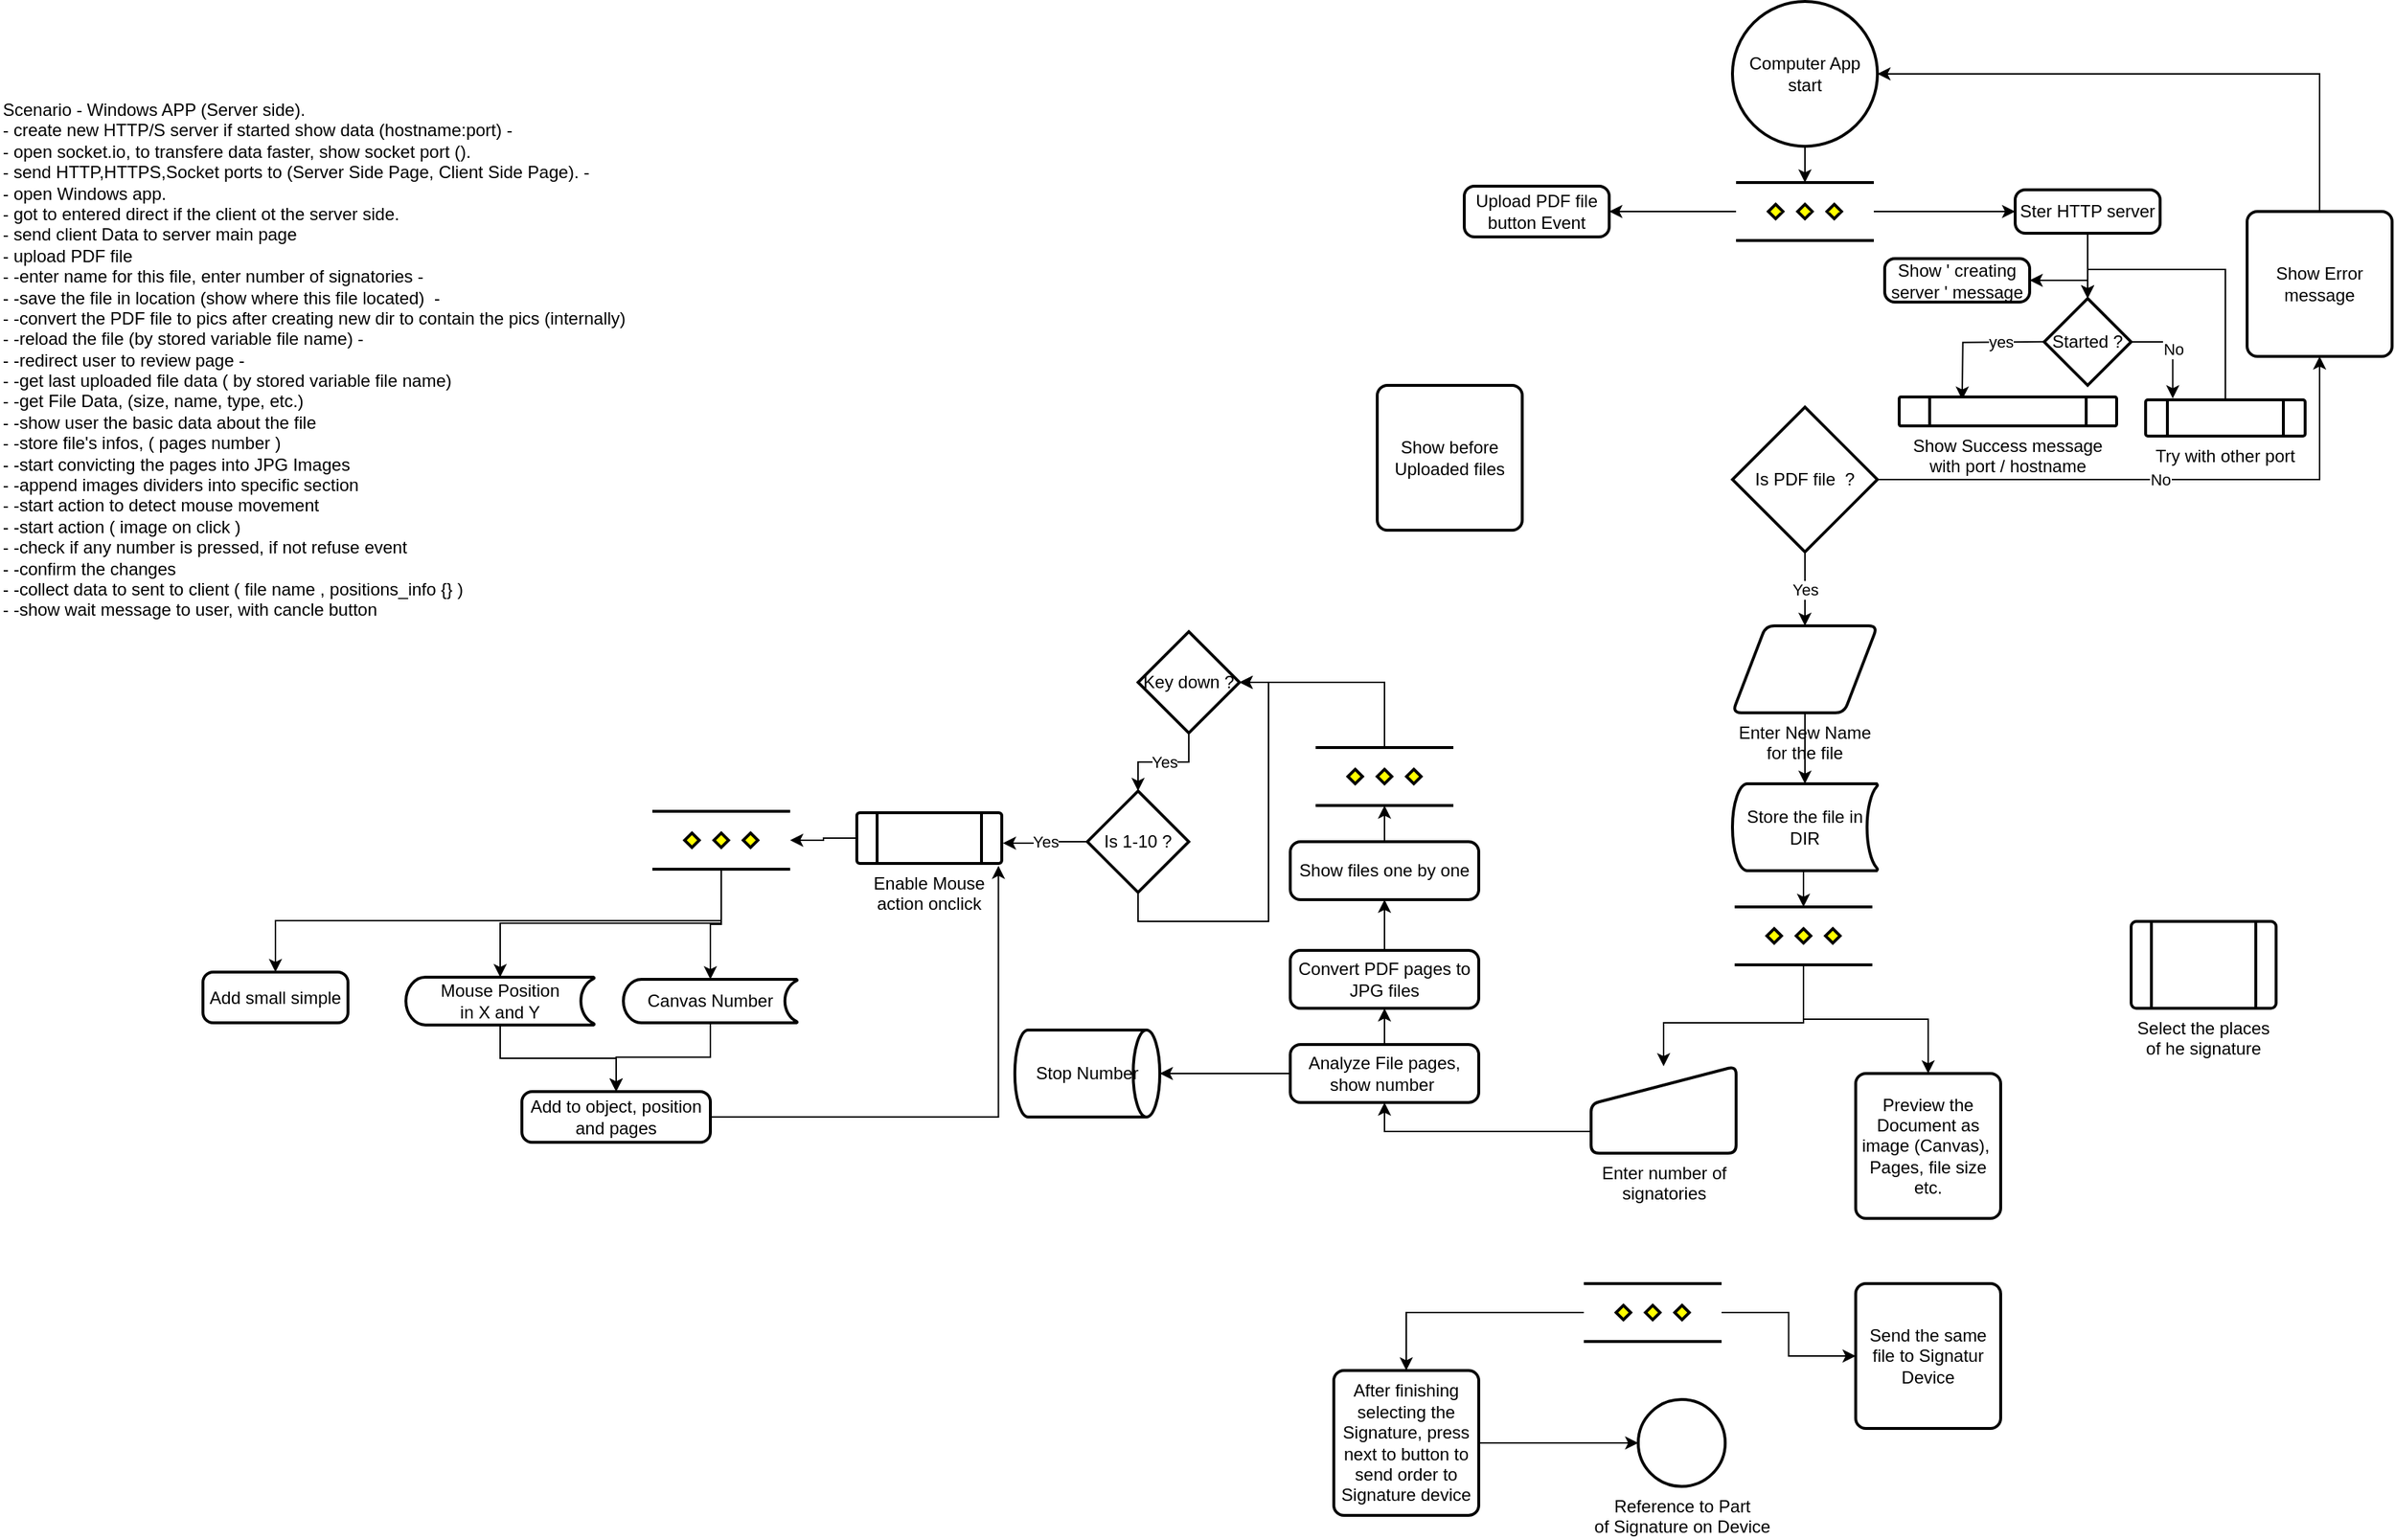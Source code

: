 <mxfile version="10.6.9" type="device"><diagram id="JVR2jsk74uWqhzuo1VGP" name="main structure"><mxGraphModel dx="1514" dy="404" grid="1" gridSize="10" guides="1" tooltips="1" connect="1" arrows="1" fold="1" page="1" pageScale="1" pageWidth="850" pageHeight="1100" math="0" shadow="0"><root><mxCell id="0"/><mxCell id="1" parent="0"/><mxCell id="dc0KT58vRAP0CWqqlz5X-5" style="edgeStyle=orthogonalEdgeStyle;rounded=0;orthogonalLoop=1;jettySize=auto;html=1;exitX=0.5;exitY=1;exitDx=0;exitDy=0;exitPerimeter=0;entryX=0.5;entryY=0;entryDx=0;entryDy=0;entryPerimeter=0;" parent="1" source="LxwedsMlHX6qz1Ez6sqK-1" target="dc0KT58vRAP0CWqqlz5X-1" edge="1"><mxGeometry relative="1" as="geometry"/></mxCell><mxCell id="LxwedsMlHX6qz1Ez6sqK-1" value="Computer App start" style="strokeWidth=2;html=1;shape=mxgraph.flowchart.start_2;whiteSpace=wrap;" parent="1" vertex="1"><mxGeometry x="365" y="15" width="100" height="100" as="geometry"/></mxCell><mxCell id="LxwedsMlHX6qz1Ez6sqK-2" value="Upload PDF file button Event" style="rounded=1;whiteSpace=wrap;html=1;absoluteArcSize=1;arcSize=14;strokeWidth=2;" parent="1" vertex="1"><mxGeometry x="180" y="142.5" width="100" height="35" as="geometry"/></mxCell><mxCell id="LxwedsMlHX6qz1Ez6sqK-6" value="No" style="edgeStyle=orthogonalEdgeStyle;rounded=0;orthogonalLoop=1;jettySize=auto;html=1;exitX=1;exitY=0.5;exitDx=0;exitDy=0;exitPerimeter=0;" parent="1" source="LxwedsMlHX6qz1Ez6sqK-4" target="LxwedsMlHX6qz1Ez6sqK-8" edge="1"><mxGeometry relative="1" as="geometry"><mxPoint x="620" y="245" as="targetPoint"/></mxGeometry></mxCell><mxCell id="LxwedsMlHX6qz1Ez6sqK-11" value="Yes" style="edgeStyle=orthogonalEdgeStyle;rounded=0;orthogonalLoop=1;jettySize=auto;html=1;exitX=0.5;exitY=1;exitDx=0;exitDy=0;exitPerimeter=0;entryX=0.5;entryY=0;entryDx=0;entryDy=0;" parent="1" source="LxwedsMlHX6qz1Ez6sqK-4" target="LxwedsMlHX6qz1Ez6sqK-17" edge="1"><mxGeometry relative="1" as="geometry"><mxPoint x="415" y="454.857" as="targetPoint"/></mxGeometry></mxCell><mxCell id="LxwedsMlHX6qz1Ez6sqK-4" value="Is PDF file&amp;nbsp; ?" style="strokeWidth=2;html=1;shape=mxgraph.flowchart.decision;whiteSpace=wrap;" parent="1" vertex="1"><mxGeometry x="365" y="295" width="100" height="100" as="geometry"/></mxCell><mxCell id="LxwedsMlHX6qz1Ez6sqK-9" style="edgeStyle=orthogonalEdgeStyle;rounded=0;orthogonalLoop=1;jettySize=auto;html=1;exitX=0.5;exitY=0;exitDx=0;exitDy=0;entryX=1;entryY=0.5;entryDx=0;entryDy=0;entryPerimeter=0;" parent="1" source="LxwedsMlHX6qz1Ez6sqK-8" target="LxwedsMlHX6qz1Ez6sqK-1" edge="1"><mxGeometry relative="1" as="geometry"/></mxCell><mxCell id="LxwedsMlHX6qz1Ez6sqK-8" value="Show Error message" style="rounded=1;whiteSpace=wrap;html=1;absoluteArcSize=1;arcSize=14;strokeWidth=2;" parent="1" vertex="1"><mxGeometry x="720" y="160" width="100" height="100" as="geometry"/></mxCell><mxCell id="GC7Fx4a9_v8bldlsSGD6-4" style="edgeStyle=orthogonalEdgeStyle;rounded=0;orthogonalLoop=1;jettySize=auto;html=1;exitX=0.5;exitY=1;exitDx=0;exitDy=0;exitPerimeter=0;entryX=0.5;entryY=0;entryDx=0;entryDy=0;entryPerimeter=0;" parent="1" source="LxwedsMlHX6qz1Ez6sqK-16" target="GC7Fx4a9_v8bldlsSGD6-3" edge="1"><mxGeometry relative="1" as="geometry"/></mxCell><mxCell id="LxwedsMlHX6qz1Ez6sqK-16" value="&lt;span&gt;Store the file in DIR&lt;/span&gt;" style="strokeWidth=2;html=1;shape=mxgraph.flowchart.stored_data;whiteSpace=wrap;" parent="1" vertex="1"><mxGeometry x="365.0" y="555" width="100" height="60" as="geometry"/></mxCell><mxCell id="LxwedsMlHX6qz1Ez6sqK-19" style="edgeStyle=orthogonalEdgeStyle;rounded=0;orthogonalLoop=1;jettySize=auto;html=1;exitX=0.5;exitY=1;exitDx=0;exitDy=0;entryX=0.5;entryY=0;entryDx=0;entryDy=0;entryPerimeter=0;" parent="1" source="LxwedsMlHX6qz1Ez6sqK-17" target="LxwedsMlHX6qz1Ez6sqK-16" edge="1"><mxGeometry relative="1" as="geometry"/></mxCell><mxCell id="LxwedsMlHX6qz1Ez6sqK-17" value="&lt;span&gt;Enter New Name for the file&lt;/span&gt;" style="verticalLabelPosition=bottom;verticalAlign=top;html=1;strokeWidth=2;shape=parallelogram;perimeter=parallelogramPerimeter;whiteSpace=wrap;rounded=1;arcSize=12;size=0.23;" parent="1" vertex="1"><mxGeometry x="365" y="446" width="100" height="60" as="geometry"/></mxCell><mxCell id="LxwedsMlHX6qz1Ez6sqK-20" value="Preview the Document as image (Canvas),&amp;nbsp;&lt;br&gt;Pages, file size etc.&lt;br&gt;" style="rounded=1;whiteSpace=wrap;html=1;absoluteArcSize=1;arcSize=14;strokeWidth=2;" parent="1" vertex="1"><mxGeometry x="450" y="755" width="100" height="100" as="geometry"/></mxCell><mxCell id="GC7Fx4a9_v8bldlsSGD6-8" style="edgeStyle=orthogonalEdgeStyle;rounded=0;orthogonalLoop=1;jettySize=auto;html=1;exitX=0;exitY=0.5;exitDx=0;exitDy=0;entryX=0.5;entryY=0;entryDx=0;entryDy=0;exitPerimeter=0;" parent="1" source="TE8Q5jDvM3CQbogES86k-1" target="GC7Fx4a9_v8bldlsSGD6-7" edge="1"><mxGeometry relative="1" as="geometry"/></mxCell><mxCell id="GC7Fx4a9_v8bldlsSGD6-5" style="edgeStyle=orthogonalEdgeStyle;rounded=0;orthogonalLoop=1;jettySize=auto;html=1;exitX=0.5;exitY=1;exitDx=0;exitDy=0;exitPerimeter=0;entryX=0.5;entryY=0;entryDx=0;entryDy=0;" parent="1" source="GC7Fx4a9_v8bldlsSGD6-3" target="LxwedsMlHX6qz1Ez6sqK-20" edge="1"><mxGeometry relative="1" as="geometry"/></mxCell><mxCell id="dc0KT58vRAP0CWqqlz5X-27" style="edgeStyle=orthogonalEdgeStyle;rounded=0;orthogonalLoop=1;jettySize=auto;html=1;exitX=0.5;exitY=1;exitDx=0;exitDy=0;exitPerimeter=0;entryX=0.5;entryY=0;entryDx=0;entryDy=0;" parent="1" source="GC7Fx4a9_v8bldlsSGD6-3" target="dc0KT58vRAP0CWqqlz5X-26" edge="1"><mxGeometry relative="1" as="geometry"><Array as="points"><mxPoint x="414" y="720"/><mxPoint x="317" y="720"/></Array></mxGeometry></mxCell><mxCell id="GC7Fx4a9_v8bldlsSGD6-3" value="" style="verticalLabelPosition=bottom;verticalAlign=top;html=1;strokeWidth=2;shape=mxgraph.flowchart.parallel_mode;pointerEvents=1" parent="1" vertex="1"><mxGeometry x="366.5" y="640" width="95" height="40" as="geometry"/></mxCell><mxCell id="TE8Q5jDvM3CQbogES86k-5" style="edgeStyle=orthogonalEdgeStyle;rounded=0;orthogonalLoop=1;jettySize=auto;html=1;exitX=1;exitY=0.5;exitDx=0;exitDy=0;entryX=0;entryY=0.5;entryDx=0;entryDy=0;entryPerimeter=0;" parent="1" source="GC7Fx4a9_v8bldlsSGD6-7" target="GC7Fx4a9_v8bldlsSGD6-9" edge="1"><mxGeometry relative="1" as="geometry"/></mxCell><mxCell id="GC7Fx4a9_v8bldlsSGD6-7" value="After finishing selecting the Signature, press next to button to send order to Signature device" style="rounded=1;whiteSpace=wrap;html=1;absoluteArcSize=1;arcSize=14;strokeWidth=2;" parent="1" vertex="1"><mxGeometry x="90" y="960" width="100" height="100" as="geometry"/></mxCell><mxCell id="GC7Fx4a9_v8bldlsSGD6-9" value="Reference to Part&lt;br&gt;of Signature on Device&lt;br&gt;" style="verticalLabelPosition=bottom;verticalAlign=top;html=1;strokeWidth=2;shape=mxgraph.flowchart.on-page_reference;" parent="1" vertex="1"><mxGeometry x="300" y="980" width="60" height="60" as="geometry"/></mxCell><mxCell id="GC7Fx4a9_v8bldlsSGD6-11" value="Show before Uploaded files" style="rounded=1;whiteSpace=wrap;html=1;absoluteArcSize=1;arcSize=14;strokeWidth=2;" parent="1" vertex="1"><mxGeometry x="120" y="280" width="100" height="100" as="geometry"/></mxCell><mxCell id="TE8Q5jDvM3CQbogES86k-4" style="edgeStyle=orthogonalEdgeStyle;rounded=0;orthogonalLoop=1;jettySize=auto;html=1;exitX=1;exitY=0.5;exitDx=0;exitDy=0;exitPerimeter=0;entryX=0;entryY=0.5;entryDx=0;entryDy=0;" parent="1" source="TE8Q5jDvM3CQbogES86k-1" target="TE8Q5jDvM3CQbogES86k-3" edge="1"><mxGeometry relative="1" as="geometry"/></mxCell><mxCell id="TE8Q5jDvM3CQbogES86k-1" value="" style="verticalLabelPosition=bottom;verticalAlign=top;html=1;strokeWidth=2;shape=mxgraph.flowchart.parallel_mode;pointerEvents=1" parent="1" vertex="1"><mxGeometry x="262.5" y="900" width="95" height="40" as="geometry"/></mxCell><mxCell id="TE8Q5jDvM3CQbogES86k-3" value="Send the same file to Signatur Device" style="rounded=1;whiteSpace=wrap;html=1;absoluteArcSize=1;arcSize=14;strokeWidth=2;" parent="1" vertex="1"><mxGeometry x="450" y="900" width="100" height="100" as="geometry"/></mxCell><mxCell id="dc0KT58vRAP0CWqqlz5X-7" style="edgeStyle=orthogonalEdgeStyle;rounded=0;orthogonalLoop=1;jettySize=auto;html=1;exitX=1;exitY=0.5;exitDx=0;exitDy=0;exitPerimeter=0;entryX=0;entryY=0.5;entryDx=0;entryDy=0;" parent="1" source="dc0KT58vRAP0CWqqlz5X-1" target="dc0KT58vRAP0CWqqlz5X-2" edge="1"><mxGeometry relative="1" as="geometry"/></mxCell><mxCell id="dc0KT58vRAP0CWqqlz5X-9" style="edgeStyle=orthogonalEdgeStyle;rounded=0;orthogonalLoop=1;jettySize=auto;html=1;exitX=0;exitY=0.5;exitDx=0;exitDy=0;exitPerimeter=0;entryX=1;entryY=0.5;entryDx=0;entryDy=0;" parent="1" source="dc0KT58vRAP0CWqqlz5X-1" target="LxwedsMlHX6qz1Ez6sqK-2" edge="1"><mxGeometry relative="1" as="geometry"/></mxCell><mxCell id="dc0KT58vRAP0CWqqlz5X-1" value="" style="verticalLabelPosition=bottom;verticalAlign=top;html=1;strokeWidth=2;shape=mxgraph.flowchart.parallel_mode;pointerEvents=1" parent="1" vertex="1"><mxGeometry x="367.5" y="140" width="95" height="40" as="geometry"/></mxCell><mxCell id="dc0KT58vRAP0CWqqlz5X-8" style="edgeStyle=orthogonalEdgeStyle;rounded=0;orthogonalLoop=1;jettySize=auto;html=1;exitX=0.5;exitY=1;exitDx=0;exitDy=0;" parent="1" source="dc0KT58vRAP0CWqqlz5X-2" target="dc0KT58vRAP0CWqqlz5X-6" edge="1"><mxGeometry relative="1" as="geometry"/></mxCell><mxCell id="dc0KT58vRAP0CWqqlz5X-20" style="edgeStyle=orthogonalEdgeStyle;rounded=0;orthogonalLoop=1;jettySize=auto;html=1;exitX=0.5;exitY=1;exitDx=0;exitDy=0;entryX=1;entryY=0.5;entryDx=0;entryDy=0;" parent="1" source="dc0KT58vRAP0CWqqlz5X-2" target="dc0KT58vRAP0CWqqlz5X-18" edge="1"><mxGeometry relative="1" as="geometry"/></mxCell><mxCell id="dc0KT58vRAP0CWqqlz5X-2" value="Ster HTTP server" style="rounded=1;whiteSpace=wrap;html=1;absoluteArcSize=1;arcSize=14;strokeWidth=2;" parent="1" vertex="1"><mxGeometry x="560" y="145" width="100" height="30" as="geometry"/></mxCell><mxCell id="dc0KT58vRAP0CWqqlz5X-11" value="No" style="edgeStyle=orthogonalEdgeStyle;rounded=0;orthogonalLoop=1;jettySize=auto;html=1;exitX=1;exitY=0.5;exitDx=0;exitDy=0;exitPerimeter=0;entryX=0.17;entryY=-0.04;entryDx=0;entryDy=0;entryPerimeter=0;" parent="1" source="dc0KT58vRAP0CWqqlz5X-6" target="dc0KT58vRAP0CWqqlz5X-10" edge="1"><mxGeometry relative="1" as="geometry"/></mxCell><mxCell id="dc0KT58vRAP0CWqqlz5X-17" value="yes" style="edgeStyle=orthogonalEdgeStyle;rounded=0;orthogonalLoop=1;jettySize=auto;html=1;exitX=0;exitY=0.5;exitDx=0;exitDy=0;exitPerimeter=0;entryX=0.5;entryY=0;entryDx=0;entryDy=0;" parent="1" edge="1"><mxGeometry x="-0.362" relative="1" as="geometry"><mxPoint x="581.143" y="249.857" as="sourcePoint"/><mxPoint x="523.429" y="289.857" as="targetPoint"/><mxPoint as="offset"/></mxGeometry></mxCell><mxCell id="dc0KT58vRAP0CWqqlz5X-6" value="Started ?" style="strokeWidth=2;html=1;shape=mxgraph.flowchart.decision;whiteSpace=wrap;" parent="1" vertex="1"><mxGeometry x="580" y="220" width="60" height="60" as="geometry"/></mxCell><mxCell id="dc0KT58vRAP0CWqqlz5X-13" style="edgeStyle=orthogonalEdgeStyle;rounded=0;orthogonalLoop=1;jettySize=auto;html=1;exitX=0.5;exitY=0;exitDx=0;exitDy=0;entryX=0.5;entryY=0;entryDx=0;entryDy=0;entryPerimeter=0;" parent="1" source="dc0KT58vRAP0CWqqlz5X-10" target="dc0KT58vRAP0CWqqlz5X-6" edge="1"><mxGeometry relative="1" as="geometry"/></mxCell><mxCell id="dc0KT58vRAP0CWqqlz5X-10" value="Try with other port" style="verticalLabelPosition=bottom;verticalAlign=top;html=1;strokeWidth=2;shape=process;whiteSpace=wrap;rounded=1;size=0.14;arcSize=6;" parent="1" vertex="1"><mxGeometry x="650" y="290" width="110" height="25" as="geometry"/></mxCell><mxCell id="dc0KT58vRAP0CWqqlz5X-14" value="Show Success message with port / hostname" style="verticalLabelPosition=bottom;verticalAlign=top;html=1;strokeWidth=2;shape=process;whiteSpace=wrap;rounded=1;size=0.14;arcSize=6;" parent="1" vertex="1"><mxGeometry x="480" y="288" width="150" height="20" as="geometry"/></mxCell><mxCell id="dc0KT58vRAP0CWqqlz5X-18" value="Show ' creating server ' message" style="rounded=1;whiteSpace=wrap;html=1;absoluteArcSize=1;arcSize=14;strokeWidth=2;" parent="1" vertex="1"><mxGeometry x="470" y="192.5" width="100" height="30" as="geometry"/></mxCell><mxCell id="dc0KT58vRAP0CWqqlz5X-21" value="&lt;span&gt;Select the places of he signature&lt;/span&gt;" style="verticalLabelPosition=bottom;verticalAlign=top;html=1;strokeWidth=2;shape=process;whiteSpace=wrap;rounded=1;size=0.14;arcSize=6;" parent="1" vertex="1"><mxGeometry x="640" y="650" width="100" height="60" as="geometry"/></mxCell><mxCell id="dc0KT58vRAP0CWqqlz5X-34" style="edgeStyle=orthogonalEdgeStyle;rounded=0;orthogonalLoop=1;jettySize=auto;html=1;exitX=0;exitY=0.75;exitDx=0;exitDy=0;entryX=0.5;entryY=1;entryDx=0;entryDy=0;" parent="1" source="dc0KT58vRAP0CWqqlz5X-26" target="dc0KT58vRAP0CWqqlz5X-32" edge="1"><mxGeometry relative="1" as="geometry"/></mxCell><mxCell id="dc0KT58vRAP0CWqqlz5X-26" value="Enter number of signatories" style="verticalLabelPosition=bottom;verticalAlign=top;html=1;strokeWidth=2;shape=manualInput;whiteSpace=wrap;rounded=1;size=26;arcSize=11;" parent="1" vertex="1"><mxGeometry x="267.5" y="750" width="100" height="60" as="geometry"/></mxCell><mxCell id="dc0KT58vRAP0CWqqlz5X-42" style="edgeStyle=orthogonalEdgeStyle;rounded=0;orthogonalLoop=1;jettySize=auto;html=1;exitX=0.5;exitY=0;exitDx=0;exitDy=0;entryX=0.5;entryY=1;entryDx=0;entryDy=0;" parent="1" source="dc0KT58vRAP0CWqqlz5X-30" target="dc0KT58vRAP0CWqqlz5X-35" edge="1"><mxGeometry relative="1" as="geometry"/></mxCell><mxCell id="dc0KT58vRAP0CWqqlz5X-30" value="Convert PDF pages to JPG files" style="rounded=1;whiteSpace=wrap;html=1;absoluteArcSize=1;arcSize=14;strokeWidth=2;" parent="1" vertex="1"><mxGeometry x="60" y="670" width="130" height="40" as="geometry"/></mxCell><mxCell id="dc0KT58vRAP0CWqqlz5X-40" style="edgeStyle=orthogonalEdgeStyle;rounded=0;orthogonalLoop=1;jettySize=auto;html=1;exitX=0;exitY=0.5;exitDx=0;exitDy=0;entryX=1;entryY=0.5;entryDx=0;entryDy=0;entryPerimeter=0;" parent="1" source="dc0KT58vRAP0CWqqlz5X-32" target="dc0KT58vRAP0CWqqlz5X-39" edge="1"><mxGeometry relative="1" as="geometry"/></mxCell><mxCell id="dc0KT58vRAP0CWqqlz5X-43" style="edgeStyle=orthogonalEdgeStyle;rounded=0;orthogonalLoop=1;jettySize=auto;html=1;exitX=0.5;exitY=0;exitDx=0;exitDy=0;entryX=0.5;entryY=1;entryDx=0;entryDy=0;" parent="1" source="dc0KT58vRAP0CWqqlz5X-32" target="dc0KT58vRAP0CWqqlz5X-30" edge="1"><mxGeometry relative="1" as="geometry"/></mxCell><mxCell id="dc0KT58vRAP0CWqqlz5X-32" value="Analyze File pages, show number&amp;nbsp;" style="rounded=1;whiteSpace=wrap;html=1;absoluteArcSize=1;arcSize=14;strokeWidth=2;" parent="1" vertex="1"><mxGeometry x="60" y="735" width="130" height="40" as="geometry"/></mxCell><mxCell id="dc0KT58vRAP0CWqqlz5X-50" style="edgeStyle=orthogonalEdgeStyle;rounded=0;orthogonalLoop=1;jettySize=auto;html=1;exitX=0.5;exitY=0;exitDx=0;exitDy=0;entryX=0.5;entryY=1;entryDx=0;entryDy=0;entryPerimeter=0;" parent="1" source="dc0KT58vRAP0CWqqlz5X-35" target="dc0KT58vRAP0CWqqlz5X-44" edge="1"><mxGeometry relative="1" as="geometry"/></mxCell><mxCell id="dc0KT58vRAP0CWqqlz5X-35" value="Show files one by one" style="rounded=1;whiteSpace=wrap;html=1;absoluteArcSize=1;arcSize=14;strokeWidth=2;" parent="1" vertex="1"><mxGeometry x="60" y="595" width="130" height="40" as="geometry"/></mxCell><mxCell id="dc0KT58vRAP0CWqqlz5X-39" value="Stop Number" style="strokeWidth=2;html=1;shape=mxgraph.flowchart.direct_data;whiteSpace=wrap;" parent="1" vertex="1"><mxGeometry x="-130" y="725" width="100" height="60" as="geometry"/></mxCell><mxCell id="dc0KT58vRAP0CWqqlz5X-49" style="edgeStyle=orthogonalEdgeStyle;rounded=0;orthogonalLoop=1;jettySize=auto;html=1;exitX=0.5;exitY=0;exitDx=0;exitDy=0;exitPerimeter=0;entryX=1;entryY=0.5;entryDx=0;entryDy=0;entryPerimeter=0;" parent="1" source="dc0KT58vRAP0CWqqlz5X-44" target="dc0KT58vRAP0CWqqlz5X-48" edge="1"><mxGeometry relative="1" as="geometry"/></mxCell><mxCell id="dc0KT58vRAP0CWqqlz5X-44" value="" style="verticalLabelPosition=bottom;verticalAlign=top;html=1;strokeWidth=2;shape=mxgraph.flowchart.parallel_mode;pointerEvents=1" parent="1" vertex="1"><mxGeometry x="77.5" y="530" width="95" height="40" as="geometry"/></mxCell><mxCell id="dc0KT58vRAP0CWqqlz5X-55" value="Yes" style="edgeStyle=orthogonalEdgeStyle;rounded=0;orthogonalLoop=1;jettySize=auto;html=1;exitX=0.5;exitY=1;exitDx=0;exitDy=0;exitPerimeter=0;entryX=0.5;entryY=0;entryDx=0;entryDy=0;entryPerimeter=0;" parent="1" source="dc0KT58vRAP0CWqqlz5X-48" target="dc0KT58vRAP0CWqqlz5X-56" edge="1"><mxGeometry relative="1" as="geometry"><mxPoint x="-40.19" y="569.81" as="targetPoint"/></mxGeometry></mxCell><mxCell id="dc0KT58vRAP0CWqqlz5X-48" value="Key down ?" style="strokeWidth=2;html=1;shape=mxgraph.flowchart.decision;whiteSpace=wrap;" parent="1" vertex="1"><mxGeometry x="-45" y="450" width="70" height="70" as="geometry"/></mxCell><mxCell id="dc0KT58vRAP0CWqqlz5X-58" value="Yes" style="edgeStyle=orthogonalEdgeStyle;rounded=0;orthogonalLoop=1;jettySize=auto;html=1;exitX=0;exitY=0.5;exitDx=0;exitDy=0;exitPerimeter=0;entryX=1.008;entryY=0.6;entryDx=0;entryDy=0;entryPerimeter=0;" parent="1" source="dc0KT58vRAP0CWqqlz5X-56" target="dc0KT58vRAP0CWqqlz5X-57" edge="1"><mxGeometry relative="1" as="geometry"/></mxCell><mxCell id="dc0KT58vRAP0CWqqlz5X-59" style="edgeStyle=orthogonalEdgeStyle;rounded=0;orthogonalLoop=1;jettySize=auto;html=1;exitX=0.5;exitY=1;exitDx=0;exitDy=0;exitPerimeter=0;entryX=1;entryY=0.5;entryDx=0;entryDy=0;entryPerimeter=0;" parent="1" source="dc0KT58vRAP0CWqqlz5X-56" target="dc0KT58vRAP0CWqqlz5X-48" edge="1"><mxGeometry relative="1" as="geometry"/></mxCell><mxCell id="dc0KT58vRAP0CWqqlz5X-56" value="Is 1-10 ?" style="strokeWidth=2;html=1;shape=mxgraph.flowchart.decision;whiteSpace=wrap;" parent="1" vertex="1"><mxGeometry x="-80" y="560" width="70" height="70" as="geometry"/></mxCell><mxCell id="dc0KT58vRAP0CWqqlz5X-61" style="edgeStyle=orthogonalEdgeStyle;rounded=0;orthogonalLoop=1;jettySize=auto;html=1;exitX=0;exitY=0.5;exitDx=0;exitDy=0;" parent="1" source="dc0KT58vRAP0CWqqlz5X-57" target="dc0KT58vRAP0CWqqlz5X-60" edge="1"><mxGeometry relative="1" as="geometry"/></mxCell><mxCell id="dc0KT58vRAP0CWqqlz5X-57" value="Enable Mouse action onclick" style="verticalLabelPosition=bottom;verticalAlign=top;html=1;strokeWidth=2;shape=process;whiteSpace=wrap;rounded=1;size=0.14;arcSize=6;" parent="1" vertex="1"><mxGeometry x="-239" y="575" width="100" height="35" as="geometry"/></mxCell><mxCell id="dc0KT58vRAP0CWqqlz5X-67" style="edgeStyle=orthogonalEdgeStyle;rounded=0;orthogonalLoop=1;jettySize=auto;html=1;exitX=0.5;exitY=1;exitDx=0;exitDy=0;exitPerimeter=0;entryX=0.5;entryY=0;entryDx=0;entryDy=0;entryPerimeter=0;" parent="1" source="dc0KT58vRAP0CWqqlz5X-60" target="dc0KT58vRAP0CWqqlz5X-62" edge="1"><mxGeometry relative="1" as="geometry"/></mxCell><mxCell id="dc0KT58vRAP0CWqqlz5X-68" style="edgeStyle=orthogonalEdgeStyle;rounded=0;orthogonalLoop=1;jettySize=auto;html=1;exitX=0.5;exitY=1;exitDx=0;exitDy=0;exitPerimeter=0;entryX=0.5;entryY=0;entryDx=0;entryDy=0;entryPerimeter=0;" parent="1" source="dc0KT58vRAP0CWqqlz5X-60" target="dc0KT58vRAP0CWqqlz5X-64" edge="1"><mxGeometry relative="1" as="geometry"/></mxCell><mxCell id="dc0KT58vRAP0CWqqlz5X-74" style="edgeStyle=orthogonalEdgeStyle;rounded=0;orthogonalLoop=1;jettySize=auto;html=1;exitX=0.5;exitY=1;exitDx=0;exitDy=0;exitPerimeter=0;" parent="1" source="dc0KT58vRAP0CWqqlz5X-60" target="dc0KT58vRAP0CWqqlz5X-73" edge="1"><mxGeometry relative="1" as="geometry"/></mxCell><mxCell id="dc0KT58vRAP0CWqqlz5X-60" value="" style="verticalLabelPosition=bottom;verticalAlign=top;html=1;strokeWidth=2;shape=mxgraph.flowchart.parallel_mode;pointerEvents=1" parent="1" vertex="1"><mxGeometry x="-380" y="574" width="95" height="40" as="geometry"/></mxCell><mxCell id="dc0KT58vRAP0CWqqlz5X-70" style="edgeStyle=orthogonalEdgeStyle;rounded=0;orthogonalLoop=1;jettySize=auto;html=1;exitX=0.5;exitY=1;exitDx=0;exitDy=0;exitPerimeter=0;entryX=0.5;entryY=0;entryDx=0;entryDy=0;" parent="1" source="dc0KT58vRAP0CWqqlz5X-62" target="dc0KT58vRAP0CWqqlz5X-69" edge="1"><mxGeometry relative="1" as="geometry"/></mxCell><mxCell id="dc0KT58vRAP0CWqqlz5X-62" value="Canvas Number" style="strokeWidth=2;html=1;shape=mxgraph.flowchart.stored_data;whiteSpace=wrap;" parent="1" vertex="1"><mxGeometry x="-400" y="690" width="120" height="30" as="geometry"/></mxCell><mxCell id="dc0KT58vRAP0CWqqlz5X-71" style="edgeStyle=orthogonalEdgeStyle;rounded=0;orthogonalLoop=1;jettySize=auto;html=1;exitX=0.5;exitY=1;exitDx=0;exitDy=0;exitPerimeter=0;entryX=0.5;entryY=0;entryDx=0;entryDy=0;" parent="1" source="dc0KT58vRAP0CWqqlz5X-64" target="dc0KT58vRAP0CWqqlz5X-69" edge="1"><mxGeometry relative="1" as="geometry"/></mxCell><mxCell id="dc0KT58vRAP0CWqqlz5X-64" value="Mouse Position&lt;br&gt;in X and Y&lt;br&gt;" style="strokeWidth=2;html=1;shape=mxgraph.flowchart.stored_data;whiteSpace=wrap;" parent="1" vertex="1"><mxGeometry x="-550" y="688.5" width="130" height="33" as="geometry"/></mxCell><mxCell id="dc0KT58vRAP0CWqqlz5X-72" style="edgeStyle=orthogonalEdgeStyle;rounded=0;orthogonalLoop=1;jettySize=auto;html=1;exitX=1;exitY=0.5;exitDx=0;exitDy=0;entryX=0.977;entryY=1.045;entryDx=0;entryDy=0;entryPerimeter=0;" parent="1" source="dc0KT58vRAP0CWqqlz5X-69" target="dc0KT58vRAP0CWqqlz5X-57" edge="1"><mxGeometry relative="1" as="geometry"/></mxCell><mxCell id="dc0KT58vRAP0CWqqlz5X-69" value="Add to object, position and pages" style="rounded=1;whiteSpace=wrap;html=1;absoluteArcSize=1;arcSize=14;strokeWidth=2;" parent="1" vertex="1"><mxGeometry x="-470" y="767.5" width="130" height="35" as="geometry"/></mxCell><mxCell id="dc0KT58vRAP0CWqqlz5X-73" value="Add small simple" style="rounded=1;whiteSpace=wrap;html=1;absoluteArcSize=1;arcSize=14;strokeWidth=2;" parent="1" vertex="1"><mxGeometry x="-690" y="685" width="100" height="35" as="geometry"/></mxCell><mxCell id="uSlrywvrAgI6P1Zowp7B-1" value="Scenario - Windows APP (Server side).&lt;br&gt;- create new HTTP/S server if started show data (hostname:port) -&lt;br&gt;- open socket.io, to transfere data faster, show socket port ().&lt;br&gt;- send HTTP,HTTPS,Socket ports to (Server Side Page, Client Side Page). -&lt;br&gt;- open Windows app.&lt;br&gt;- got to entered direct if the client ot the server side.&lt;br&gt;- send client Data to server main page&lt;br&gt;- upload PDF file&lt;br&gt;- -enter name for this file, enter number of signatories -&lt;br&gt;- -save the file in location (show where this file located)&amp;nbsp; -&lt;br&gt;- -convert the PDF file to pics after creating new dir to contain the pics (internally)&lt;br&gt;- -reload the file (by stored variable file name) -&lt;br&gt;- -redirect user to review page -&lt;br&gt;- -get last uploaded file data ( by stored variable file name)&amp;nbsp;&lt;br&gt;- -get File Data, (size, name, type, etc.)&lt;br&gt;- -show user the basic data about the file&lt;br&gt;- -store file's infos, ( pages number )&lt;br&gt;- -start convicting the pages into JPG Images&lt;br&gt;- -append images dividers into specific section&lt;br&gt;- -start action to detect mouse movement&lt;br&gt;- -start action ( image on click )&lt;br&gt;- -check if any number is pressed, if not refuse event&lt;br&gt;- -confirm the changes&lt;br&gt;- -collect data to sent to client ( file name , positions_info {} )&lt;br&gt;- -show wait message to user, with cancle button&lt;br&gt;" style="text;html=1;resizable=0;points=[];autosize=1;align=left;verticalAlign=top;spacingTop=-4;" parent="1" vertex="1"><mxGeometry x="-830" y="80" width="450" height="350" as="geometry"/></mxCell></root></mxGraphModel></diagram><diagram id="VVfMMUZZoYXKFI5A1NUq" name="Signature Device"><mxGraphModel dx="961" dy="585" grid="1" gridSize="10" guides="1" tooltips="1" connect="1" arrows="1" fold="1" page="1" pageScale="1" pageWidth="850" pageHeight="1100" math="0" shadow="0"><root><mxCell id="iOGheswRBSA8aSK3ou1s-0"/><mxCell id="iOGheswRBSA8aSK3ou1s-1" parent="iOGheswRBSA8aSK3ou1s-0"/><mxCell id="Lj533qnM1Xv34jafu08N-1" style="edgeStyle=orthogonalEdgeStyle;rounded=0;orthogonalLoop=1;jettySize=auto;html=1;exitX=0.5;exitY=1;exitDx=0;exitDy=0;exitPerimeter=0;entryX=0.5;entryY=0;entryDx=0;entryDy=0;entryPerimeter=0;" parent="iOGheswRBSA8aSK3ou1s-1" source="iOGheswRBSA8aSK3ou1s-3" target="Lj533qnM1Xv34jafu08N-0" edge="1"><mxGeometry relative="1" as="geometry"/></mxCell><mxCell id="iOGheswRBSA8aSK3ou1s-3" value="Order received&amp;nbsp;" style="strokeWidth=2;html=1;shape=mxgraph.flowchart.start_2;whiteSpace=wrap;" parent="iOGheswRBSA8aSK3ou1s-1" vertex="1"><mxGeometry x="375" y="40" width="100" height="100" as="geometry"/></mxCell><mxCell id="Lj533qnM1Xv34jafu08N-3" style="edgeStyle=orthogonalEdgeStyle;rounded=0;orthogonalLoop=1;jettySize=auto;html=1;exitX=0;exitY=0.5;exitDx=0;exitDy=0;exitPerimeter=0;entryX=0.5;entryY=0;entryDx=0;entryDy=0;" parent="iOGheswRBSA8aSK3ou1s-1" source="Lj533qnM1Xv34jafu08N-0" target="Lj533qnM1Xv34jafu08N-2" edge="1"><mxGeometry relative="1" as="geometry"/></mxCell><mxCell id="Lj533qnM1Xv34jafu08N-5" style="edgeStyle=orthogonalEdgeStyle;rounded=0;orthogonalLoop=1;jettySize=auto;html=1;exitX=1;exitY=0.5;exitDx=0;exitDy=0;exitPerimeter=0;entryX=0.5;entryY=0;entryDx=0;entryDy=0;" parent="iOGheswRBSA8aSK3ou1s-1" source="Lj533qnM1Xv34jafu08N-0" target="Lj533qnM1Xv34jafu08N-4" edge="1"><mxGeometry relative="1" as="geometry"/></mxCell><mxCell id="Lj533qnM1Xv34jafu08N-0" value="" style="verticalLabelPosition=bottom;verticalAlign=top;html=1;strokeWidth=2;shape=mxgraph.flowchart.parallel_mode;pointerEvents=1" parent="iOGheswRBSA8aSK3ou1s-1" vertex="1"><mxGeometry x="377" y="200" width="95" height="40" as="geometry"/></mxCell><mxCell id="Lj533qnM1Xv34jafu08N-2" value="Render the received PDF file on&amp;nbsp;Independent Section" style="rounded=1;whiteSpace=wrap;html=1;absoluteArcSize=1;arcSize=14;strokeWidth=2;" parent="iOGheswRBSA8aSK3ou1s-1" vertex="1"><mxGeometry x="150" y="300" width="100" height="100" as="geometry"/></mxCell><mxCell id="Lj533qnM1Xv34jafu08N-4" value="Show independent section where should the costumer Signing&amp;nbsp;" style="rounded=1;whiteSpace=wrap;html=1;absoluteArcSize=1;arcSize=14;strokeWidth=2;" parent="iOGheswRBSA8aSK3ou1s-1" vertex="1"><mxGeometry x="590" y="300" width="100" height="100" as="geometry"/></mxCell><mxCell id="Lj533qnM1Xv34jafu08N-14" value="" style="group" parent="iOGheswRBSA8aSK3ou1s-1" vertex="1" connectable="0"><mxGeometry x="965" y="75" width="620" height="440" as="geometry"/></mxCell><mxCell id="Lj533qnM1Xv34jafu08N-11" value="" style="group" parent="Lj533qnM1Xv34jafu08N-14" vertex="1" connectable="0"><mxGeometry width="620" height="440" as="geometry"/></mxCell><mxCell id="Lj533qnM1Xv34jafu08N-7" value="" style="rounded=0;whiteSpace=wrap;html=1;" parent="Lj533qnM1Xv34jafu08N-11" vertex="1"><mxGeometry width="620" height="440" as="geometry"/></mxCell><mxCell id="Lj533qnM1Xv34jafu08N-9" value="&lt;h1&gt;Name&lt;/h1&gt;&lt;div&gt;The name of the costumer here&lt;/div&gt;" style="text;html=1;strokeColor=none;fillColor=none;spacing=5;spacingTop=-20;whiteSpace=wrap;overflow=hidden;rounded=0;" parent="Lj533qnM1Xv34jafu08N-11" vertex="1"><mxGeometry x="20" y="340" width="180" height="90" as="geometry"/></mxCell><mxCell id="Lj533qnM1Xv34jafu08N-10" value="Signature section" style="rounded=0;whiteSpace=wrap;html=1;" parent="Lj533qnM1Xv34jafu08N-11" vertex="1"><mxGeometry x="270" y="340" width="290" height="80" as="geometry"/></mxCell><mxCell id="Lj533qnM1Xv34jafu08N-13" value="" style="group" parent="Lj533qnM1Xv34jafu08N-11" vertex="1" connectable="0"><mxGeometry width="620" height="410" as="geometry"/></mxCell><mxCell id="Lj533qnM1Xv34jafu08N-8" value="PDF render" style="rounded=0;whiteSpace=wrap;html=1;fillColor=#f8cecc;strokeColor=#b85450;" parent="Lj533qnM1Xv34jafu08N-13" vertex="1"><mxGeometry width="620" height="320" as="geometry"/></mxCell><mxCell id="Lj533qnM1Xv34jafu08N-12" value="Confirm Button" style="rounded=1;whiteSpace=wrap;html=1;" parent="Lj533qnM1Xv34jafu08N-13" vertex="1"><mxGeometry x="493" y="350" width="120" height="60" as="geometry"/></mxCell><mxCell id="ecA7oe9jpUwwbfDjV2w7-0" value="Scenario - Android APP (Client side).&lt;br&gt;- open app&amp;nbsp;&lt;br&gt;- set Full screen&lt;br&gt;- disable sub buttons&lt;br&gt;- set sign fingers to close full screen mode&lt;br&gt;- check if first open for the app&lt;br&gt;- - if fist time &lt;br&gt;- - - show page to enter (Server : hostname:port)&lt;br&gt;- - - create new config file to store the entered data&amp;nbsp;&lt;br&gt;- - if not first time get&amp;nbsp;&lt;br&gt;- - - check if server is running&amp;nbsp;&lt;br&gt;- - - - not running &amp;gt; show message &amp;gt; Stop&lt;br&gt;- - - - running &amp;gt; redirect to main page &amp;gt; Continue&lt;br&gt;- wait for order from Server side&lt;br&gt;- get the received data {filename, positions : {} }&lt;br&gt;- reference viewer to received file ( by name or Location )&amp;nbsp;&lt;br&gt;&lt;br&gt;" style="text;html=1;resizable=0;points=[];autosize=1;align=left;verticalAlign=top;spacingTop=-4;" vertex="1" parent="iOGheswRBSA8aSK3ou1s-1"><mxGeometry x="20" y="480" width="320" height="240" as="geometry"/></mxCell></root></mxGraphModel></diagram></mxfile>